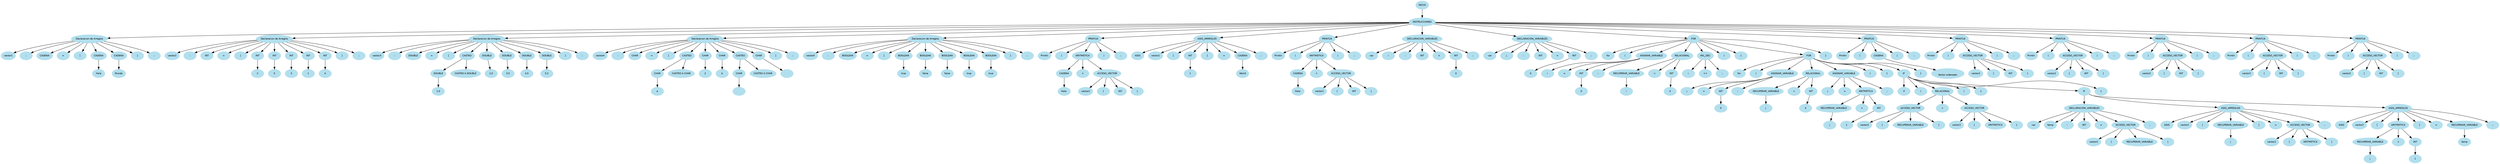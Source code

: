 digraph arbolAST{
node [shape=oval, style=filled, color=lightblue2, fontname=Helvetica, fontsize=10];
edge [fontname=Helvetica, fontsize=10];
n0[label="INICIO"];
n1[label="INSTRUCCIONES"];
n0 -> n1;
n2[label="Declaracion de Arreglos"];
n1 -> n2;
n3[label="vector1"];
n2 -> n3;
n4[label=":"];
n2 -> n4;
n5[label="CADENA"];
n2 -> n5;
n6[label="="];
n2 -> n6;
n7[label="["];
n2 -> n7;
n8[label="CADENA"];
n2 -> n8;
n9[label="Hola"];
n8 -> n9;
n10[label="CADENA"];
n2 -> n10;
n11[label="Mundo"];
n10 -> n11;
n12[label="]"];
n2 -> n12;
n13[label=";"];
n2 -> n13;
n14[label="Declaracion de Arreglos"];
n1 -> n14;
n15[label="vector2"];
n14 -> n15;
n16[label=":"];
n14 -> n16;
n17[label="INT"];
n14 -> n17;
n18[label="="];
n14 -> n18;
n19[label="["];
n14 -> n19;
n20[label="INT"];
n14 -> n20;
n21[label="2"];
n20 -> n21;
n22[label="INT"];
n14 -> n22;
n23[label="5"];
n22 -> n23;
n24[label="INT"];
n14 -> n24;
n25[label="3"];
n24 -> n25;
n26[label="INT"];
n14 -> n26;
n27[label="1"];
n26 -> n27;
n28[label="INT"];
n14 -> n28;
n29[label="4"];
n28 -> n29;
n30[label="]"];
n14 -> n30;
n31[label=";"];
n14 -> n31;
n32[label="Declaracion de Arreglos"];
n1 -> n32;
n33[label="vector3"];
n32 -> n33;
n34[label=":"];
n32 -> n34;
n35[label="DOUBLE"];
n32 -> n35;
n36[label="="];
n32 -> n36;
n37[label="["];
n32 -> n37;
n38[label="CASTEO"];
n32 -> n38;
n39[label="DOUBLE"];
n38 -> n39;
n40[label="1.0"];
n39 -> n40;
n41[label="CASTEO A DOUBLE"];
n38 -> n41;
n42[label="DOUBLE"];
n32 -> n42;
n43[label="2.0"];
n42 -> n43;
n44[label="DOUBLE"];
n32 -> n44;
n45[label="3.5"];
n44 -> n45;
n46[label="DOUBLE"];
n32 -> n46;
n47[label="4.5"];
n46 -> n47;
n48[label="DOUBLE"];
n32 -> n48;
n49[label="5.2"];
n48 -> n49;
n50[label="]"];
n32 -> n50;
n51[label=";"];
n32 -> n51;
n52[label="Declaracion de Arreglos"];
n1 -> n52;
n53[label="vector4"];
n52 -> n53;
n54[label=":"];
n52 -> n54;
n55[label="CHAR"];
n52 -> n55;
n56[label="="];
n52 -> n56;
n57[label="["];
n52 -> n57;
n58[label="CASTEO"];
n52 -> n58;
n59[label="CHAR"];
n58 -> n59;
n60[label="a"];
n59 -> n60;
n61[label="CASTEO A CHAR"];
n58 -> n61;
n62[label="CHAR"];
n52 -> n62;
n63[label="2"];
n62 -> n63;
n64[label="CHAR"];
n52 -> n64;
n65[label="b"];
n64 -> n65;
n66[label="CASTEO"];
n52 -> n66;
n67[label="CHAR"];
n66 -> n67;
n68[label="
"];
n67 -> n68;
n69[label="CASTEO A CHAR"];
n66 -> n69;
n70[label="CHAR"];
n52 -> n70;
n71[label="\n"];
n70 -> n71;
n72[label="]"];
n52 -> n72;
n73[label=";"];
n52 -> n73;
n74[label="Declaracion de Arreglos"];
n1 -> n74;
n75[label="vector5"];
n74 -> n75;
n76[label=":"];
n74 -> n76;
n77[label="BOOLEAN"];
n74 -> n77;
n78[label="="];
n74 -> n78;
n79[label="["];
n74 -> n79;
n80[label="BOOLEAN"];
n74 -> n80;
n81[label="true"];
n80 -> n81;
n82[label="BOOLEAN"];
n74 -> n82;
n83[label="false"];
n82 -> n83;
n84[label="BOOLEAN"];
n74 -> n84;
n85[label="false"];
n84 -> n85;
n86[label="BOOLEAN"];
n74 -> n86;
n87[label="true"];
n86 -> n87;
n88[label="BOOLEAN"];
n74 -> n88;
n89[label="true"];
n88 -> n89;
n90[label="]"];
n74 -> n90;
n91[label=";"];
n74 -> n91;
n92[label="PRINTLN"];
n1 -> n92;
n93[label="Println"];
n92 -> n93;
n94[label="("];
n92 -> n94;
n95[label="ARITMETICA"];
n92 -> n95;
n96[label="CADENA"];
n95 -> n96;
n97[label="Hola "];
n96 -> n97;
n98[label="+"];
n95 -> n98;
n99[label="ACCESO_VECTOR"];
n95 -> n99;
n100[label="vector1"];
n99 -> n100;
n101[label="["];
n99 -> n101;
n102[label="INT"];
n99 -> n102;
n103[label="]"];
n99 -> n103;
n104[label=")"];
n92 -> n104;
n105[label=";"];
n92 -> n105;
n106[label="ASIG_ARREGLOS"];
n1 -> n106;
n107[label="ASIG"];
n106 -> n107;
n108[label="vector1"];
n106 -> n108;
n109[label="["];
n106 -> n109;
n110[label="INT"];
n106 -> n110;
n111[label="1"];
n110 -> n111;
n112[label="]"];
n106 -> n112;
n113[label="="];
n106 -> n113;
n114[label="CADENA"];
n106 -> n114;
n115[label="World"];
n114 -> n115;
n116[label=";"];
n106 -> n116;
n117[label="PRINTLN"];
n1 -> n117;
n118[label="Println"];
n117 -> n118;
n119[label="("];
n117 -> n119;
n120[label="ARITMETICA"];
n117 -> n120;
n121[label="CADENA"];
n120 -> n121;
n122[label="Hola "];
n121 -> n122;
n123[label="+"];
n120 -> n123;
n124[label="ACCESO_VECTOR"];
n120 -> n124;
n125[label="vector1"];
n124 -> n125;
n126[label="["];
n124 -> n126;
n127[label="INT"];
n124 -> n127;
n128[label="]"];
n124 -> n128;
n129[label=")"];
n117 -> n129;
n130[label=";"];
n117 -> n130;
n131[label="DECLARACION_VARIABLES"];
n1 -> n131;
n132[label="var"];
n131 -> n132;
n133[label="i"];
n131 -> n133;
n134[label=":"];
n131 -> n134;
n135[label="INT"];
n131 -> n135;
n136[label="="];
n131 -> n136;
n137[label="INT"];
n131 -> n137;
n138[label="0"];
n137 -> n138;
n139[label=";"];
n131 -> n139;
n140[label="DECLARACION_VARIABLES"];
n1 -> n140;
n141[label="var"];
n140 -> n141;
n142[label="j"];
n140 -> n142;
n143[label=":"];
n140 -> n143;
n144[label="INT"];
n140 -> n144;
n145[label="="];
n140 -> n145;
n146[label="INT"];
n140 -> n146;
n147[label="0"];
n146 -> n147;
n148[label=";"];
n140 -> n148;
n149[label="FOR"];
n1 -> n149;
n150[label="for"];
n149 -> n150;
n151[label="("];
n149 -> n151;
n152[label="ASIGNAR_VARIABLE"];
n149 -> n152;
n153[label="i"];
n152 -> n153;
n154[label="="];
n152 -> n154;
n155[label="INT"];
n152 -> n155;
n156[label="0"];
n155 -> n156;
n157[label=";"];
n152 -> n157;
n158[label="RELACIONAL"];
n149 -> n158;
n159[label="RECUPERAR_VARIABLE"];
n158 -> n159;
n160[label="i"];
n159 -> n160;
n161[label="<"];
n158 -> n161;
n162[label="INT"];
n158 -> n162;
n163[label="4"];
n162 -> n163;
n164[label="INC_DEC"];
n149 -> n164;
n165[label="i"];
n164 -> n165;
n166[label="++"];
n164 -> n166;
n167[label=";"];
n164 -> n167;
n168[label=")"];
n149 -> n168;
n169[label="{"];
n149 -> n169;
n170[label="FOR"];
n149 -> n170;
n171[label="for"];
n170 -> n171;
n172[label="("];
n170 -> n172;
n173[label="ASIGNAR_VARIABLE"];
n170 -> n173;
n174[label="j"];
n173 -> n174;
n175[label="="];
n173 -> n175;
n176[label="INT"];
n173 -> n176;
n177[label="0"];
n176 -> n177;
n178[label=";"];
n173 -> n178;
n179[label="RELACIONAL"];
n170 -> n179;
n180[label="RECUPERAR_VARIABLE"];
n179 -> n180;
n181[label="j"];
n180 -> n181;
n182[label="<"];
n179 -> n182;
n183[label="INT"];
n179 -> n183;
n184[label="4"];
n183 -> n184;
n185[label="ASIGNAR_VARIABLE"];
n170 -> n185;
n186[label="j"];
n185 -> n186;
n187[label="="];
n185 -> n187;
n188[label="ARITMETICA"];
n185 -> n188;
n189[label="RECUPERAR_VARIABLE"];
n188 -> n189;
n190[label="j"];
n189 -> n190;
n191[label="+"];
n188 -> n191;
n192[label="INT"];
n188 -> n192;
n193[label="1"];
n192 -> n193;
n194[label=";"];
n185 -> n194;
n195[label=")"];
n170 -> n195;
n196[label="{"];
n170 -> n196;
n197[label="IF"];
n170 -> n197;
n198[label="if"];
n197 -> n198;
n199[label="("];
n197 -> n199;
n200[label="RELACIONAL"];
n197 -> n200;
n201[label="ACCESO_VECTOR"];
n200 -> n201;
n202[label="vector2"];
n201 -> n202;
n203[label="["];
n201 -> n203;
n204[label="RECUPERAR_VARIABLE"];
n201 -> n204;
n205[label="]"];
n201 -> n205;
n206[label=">"];
n200 -> n206;
n207[label="ACCESO_VECTOR"];
n200 -> n207;
n208[label="vector2"];
n207 -> n208;
n209[label="["];
n207 -> n209;
n210[label="ARITMETICA"];
n207 -> n210;
n211[label="]"];
n207 -> n211;
n212[label=")"];
n197 -> n212;
n213[label="{"];
n197 -> n213;
n214[label="IF"];
n197 -> n214;
n215[label="DECLARACION_VARIABLES"];
n214 -> n215;
n216[label="var"];
n215 -> n216;
n217[label="temp"];
n215 -> n217;
n218[label=":"];
n215 -> n218;
n219[label="INT"];
n215 -> n219;
n220[label="="];
n215 -> n220;
n221[label="ACCESO_VECTOR"];
n215 -> n221;
n222[label="vector2"];
n221 -> n222;
n223[label="["];
n221 -> n223;
n224[label="RECUPERAR_VARIABLE"];
n221 -> n224;
n225[label="]"];
n221 -> n225;
n226[label=";"];
n215 -> n226;
n227[label="ASIG_ARREGLOS"];
n214 -> n227;
n228[label="ASIG"];
n227 -> n228;
n229[label="vector2"];
n227 -> n229;
n230[label="["];
n227 -> n230;
n231[label="RECUPERAR_VARIABLE"];
n227 -> n231;
n232[label="j"];
n231 -> n232;
n233[label="]"];
n227 -> n233;
n234[label="="];
n227 -> n234;
n235[label="ACCESO_VECTOR"];
n227 -> n235;
n236[label="vector2"];
n235 -> n236;
n237[label="["];
n235 -> n237;
n238[label="ARITMETICA"];
n235 -> n238;
n239[label="]"];
n235 -> n239;
n240[label=";"];
n227 -> n240;
n241[label="ASIG_ARREGLOS"];
n214 -> n241;
n242[label="ASIG"];
n241 -> n242;
n243[label="vector2"];
n241 -> n243;
n244[label="["];
n241 -> n244;
n245[label="ARITMETICA"];
n241 -> n245;
n246[label="RECUPERAR_VARIABLE"];
n245 -> n246;
n247[label="j"];
n246 -> n247;
n248[label="+"];
n245 -> n248;
n249[label="INT"];
n245 -> n249;
n250[label="1"];
n249 -> n250;
n251[label="]"];
n241 -> n251;
n252[label="="];
n241 -> n252;
n253[label="RECUPERAR_VARIABLE"];
n241 -> n253;
n254[label="temp"];
n253 -> n254;
n255[label=";"];
n241 -> n255;
n256[label="}"];
n197 -> n256;
n257[label="}"];
n170 -> n257;
n258[label="}"];
n149 -> n258;
n259[label="PRINTLN"];
n1 -> n259;
n260[label="Println"];
n259 -> n260;
n261[label="("];
n259 -> n261;
n262[label="CADENA"];
n259 -> n262;
n263[label="\nVector ordenado:"];
n262 -> n263;
n264[label=")"];
n259 -> n264;
n265[label=";"];
n259 -> n265;
n266[label="PRINTLN"];
n1 -> n266;
n267[label="Println"];
n266 -> n267;
n268[label="("];
n266 -> n268;
n269[label="ACCESO_VECTOR"];
n266 -> n269;
n270[label="vector2"];
n269 -> n270;
n271[label="["];
n269 -> n271;
n272[label="INT"];
n269 -> n272;
n273[label="]"];
n269 -> n273;
n274[label=")"];
n266 -> n274;
n275[label=";"];
n266 -> n275;
n276[label="PRINTLN"];
n1 -> n276;
n277[label="Println"];
n276 -> n277;
n278[label="("];
n276 -> n278;
n279[label="ACCESO_VECTOR"];
n276 -> n279;
n280[label="vector2"];
n279 -> n280;
n281[label="["];
n279 -> n281;
n282[label="INT"];
n279 -> n282;
n283[label="]"];
n279 -> n283;
n284[label=")"];
n276 -> n284;
n285[label=";"];
n276 -> n285;
n286[label="PRINTLN"];
n1 -> n286;
n287[label="Println"];
n286 -> n287;
n288[label="("];
n286 -> n288;
n289[label="ACCESO_VECTOR"];
n286 -> n289;
n290[label="vector2"];
n289 -> n290;
n291[label="["];
n289 -> n291;
n292[label="INT"];
n289 -> n292;
n293[label="]"];
n289 -> n293;
n294[label=")"];
n286 -> n294;
n295[label=";"];
n286 -> n295;
n296[label="PRINTLN"];
n1 -> n296;
n297[label="Println"];
n296 -> n297;
n298[label="("];
n296 -> n298;
n299[label="ACCESO_VECTOR"];
n296 -> n299;
n300[label="vector2"];
n299 -> n300;
n301[label="["];
n299 -> n301;
n302[label="INT"];
n299 -> n302;
n303[label="]"];
n299 -> n303;
n304[label=")"];
n296 -> n304;
n305[label=";"];
n296 -> n305;
n306[label="PRINTLN"];
n1 -> n306;
n307[label="Println"];
n306 -> n307;
n308[label="("];
n306 -> n308;
n309[label="ACCESO_VECTOR"];
n306 -> n309;
n310[label="vector2"];
n309 -> n310;
n311[label="["];
n309 -> n311;
n312[label="INT"];
n309 -> n312;
n313[label="]"];
n309 -> n313;
n314[label=")"];
n306 -> n314;
n315[label=";"];
n306 -> n315;
}